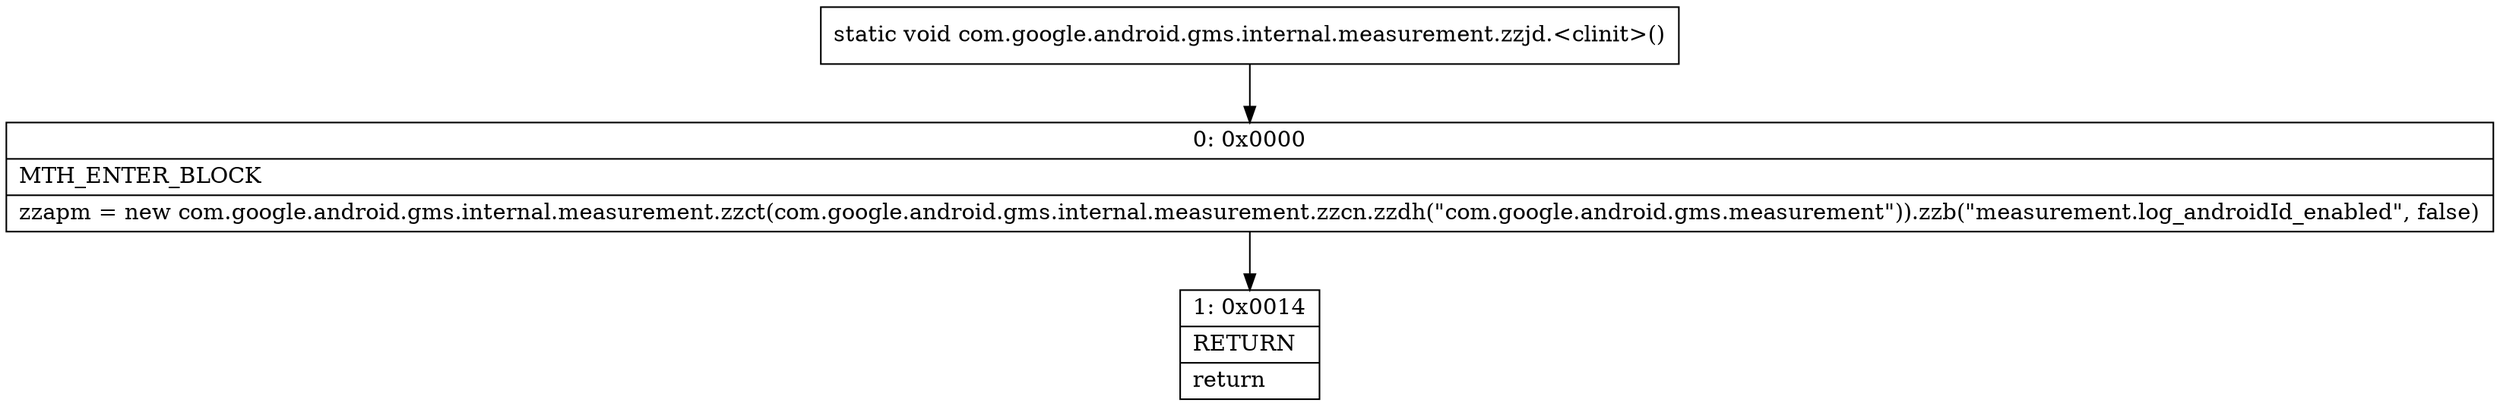 digraph "CFG forcom.google.android.gms.internal.measurement.zzjd.\<clinit\>()V" {
Node_0 [shape=record,label="{0\:\ 0x0000|MTH_ENTER_BLOCK\l|zzapm = new com.google.android.gms.internal.measurement.zzct(com.google.android.gms.internal.measurement.zzcn.zzdh(\"com.google.android.gms.measurement\")).zzb(\"measurement.log_androidId_enabled\", false)\l}"];
Node_1 [shape=record,label="{1\:\ 0x0014|RETURN\l|return\l}"];
MethodNode[shape=record,label="{static void com.google.android.gms.internal.measurement.zzjd.\<clinit\>() }"];
MethodNode -> Node_0;
Node_0 -> Node_1;
}

